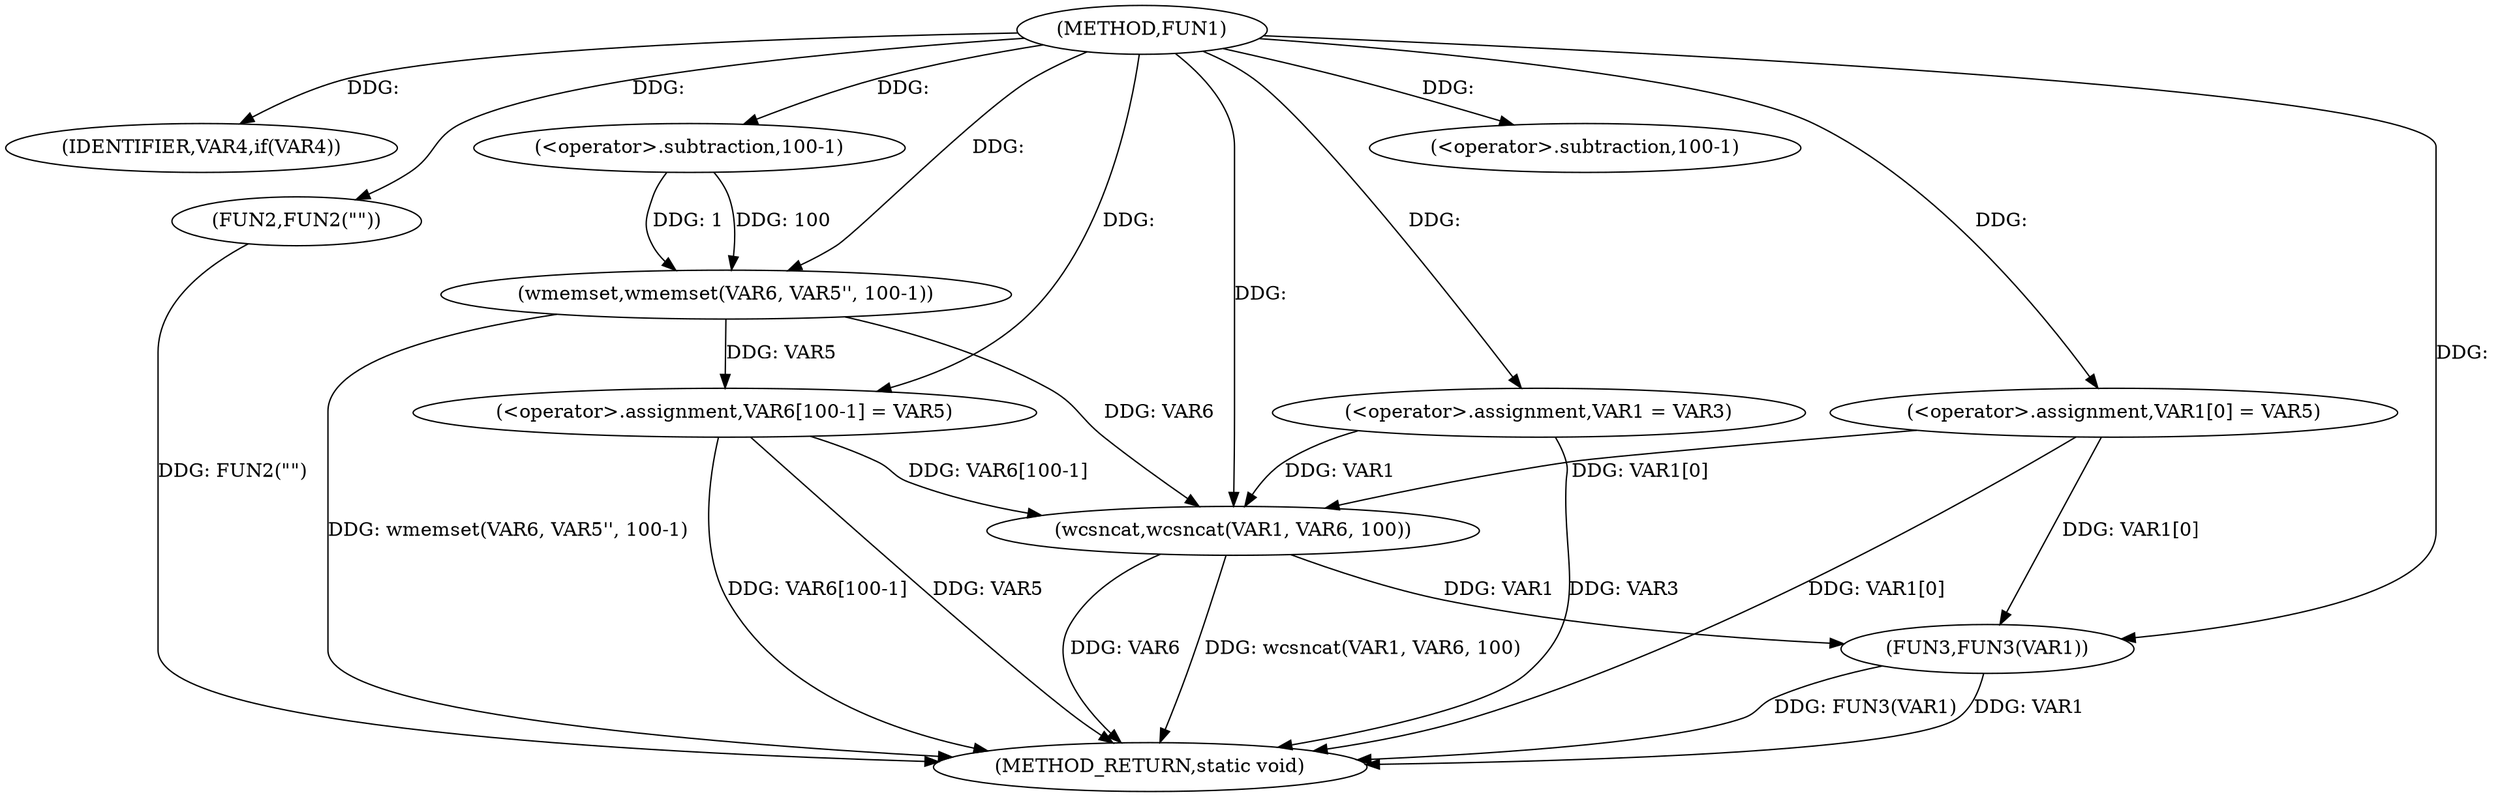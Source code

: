 digraph FUN1 {  
"1000100" [label = "(METHOD,FUN1)" ]
"1000141" [label = "(METHOD_RETURN,static void)" ]
"1000106" [label = "(IDENTIFIER,VAR4,if(VAR4))" ]
"1000108" [label = "(FUN2,FUN2(\"\"))" ]
"1000112" [label = "(<operator>.assignment,VAR1 = VAR3)" ]
"1000115" [label = "(<operator>.assignment,VAR1[0] = VAR5)" ]
"1000122" [label = "(wmemset,wmemset(VAR6, VAR5'', 100-1))" ]
"1000125" [label = "(<operator>.subtraction,100-1)" ]
"1000128" [label = "(<operator>.assignment,VAR6[100-1] = VAR5)" ]
"1000131" [label = "(<operator>.subtraction,100-1)" ]
"1000135" [label = "(wcsncat,wcsncat(VAR1, VAR6, 100))" ]
"1000139" [label = "(FUN3,FUN3(VAR1))" ]
  "1000108" -> "1000141"  [ label = "DDG: FUN2(\"\")"] 
  "1000112" -> "1000141"  [ label = "DDG: VAR3"] 
  "1000139" -> "1000141"  [ label = "DDG: FUN3(VAR1)"] 
  "1000139" -> "1000141"  [ label = "DDG: VAR1"] 
  "1000135" -> "1000141"  [ label = "DDG: wcsncat(VAR1, VAR6, 100)"] 
  "1000122" -> "1000141"  [ label = "DDG: wmemset(VAR6, VAR5'', 100-1)"] 
  "1000115" -> "1000141"  [ label = "DDG: VAR1[0]"] 
  "1000135" -> "1000141"  [ label = "DDG: VAR6"] 
  "1000128" -> "1000141"  [ label = "DDG: VAR6[100-1]"] 
  "1000128" -> "1000141"  [ label = "DDG: VAR5"] 
  "1000100" -> "1000106"  [ label = "DDG: "] 
  "1000100" -> "1000108"  [ label = "DDG: "] 
  "1000100" -> "1000112"  [ label = "DDG: "] 
  "1000100" -> "1000115"  [ label = "DDG: "] 
  "1000100" -> "1000122"  [ label = "DDG: "] 
  "1000125" -> "1000122"  [ label = "DDG: 100"] 
  "1000125" -> "1000122"  [ label = "DDG: 1"] 
  "1000100" -> "1000125"  [ label = "DDG: "] 
  "1000122" -> "1000128"  [ label = "DDG: VAR5"] 
  "1000100" -> "1000128"  [ label = "DDG: "] 
  "1000100" -> "1000131"  [ label = "DDG: "] 
  "1000112" -> "1000135"  [ label = "DDG: VAR1"] 
  "1000115" -> "1000135"  [ label = "DDG: VAR1[0]"] 
  "1000100" -> "1000135"  [ label = "DDG: "] 
  "1000122" -> "1000135"  [ label = "DDG: VAR6"] 
  "1000128" -> "1000135"  [ label = "DDG: VAR6[100-1]"] 
  "1000135" -> "1000139"  [ label = "DDG: VAR1"] 
  "1000115" -> "1000139"  [ label = "DDG: VAR1[0]"] 
  "1000100" -> "1000139"  [ label = "DDG: "] 
}
